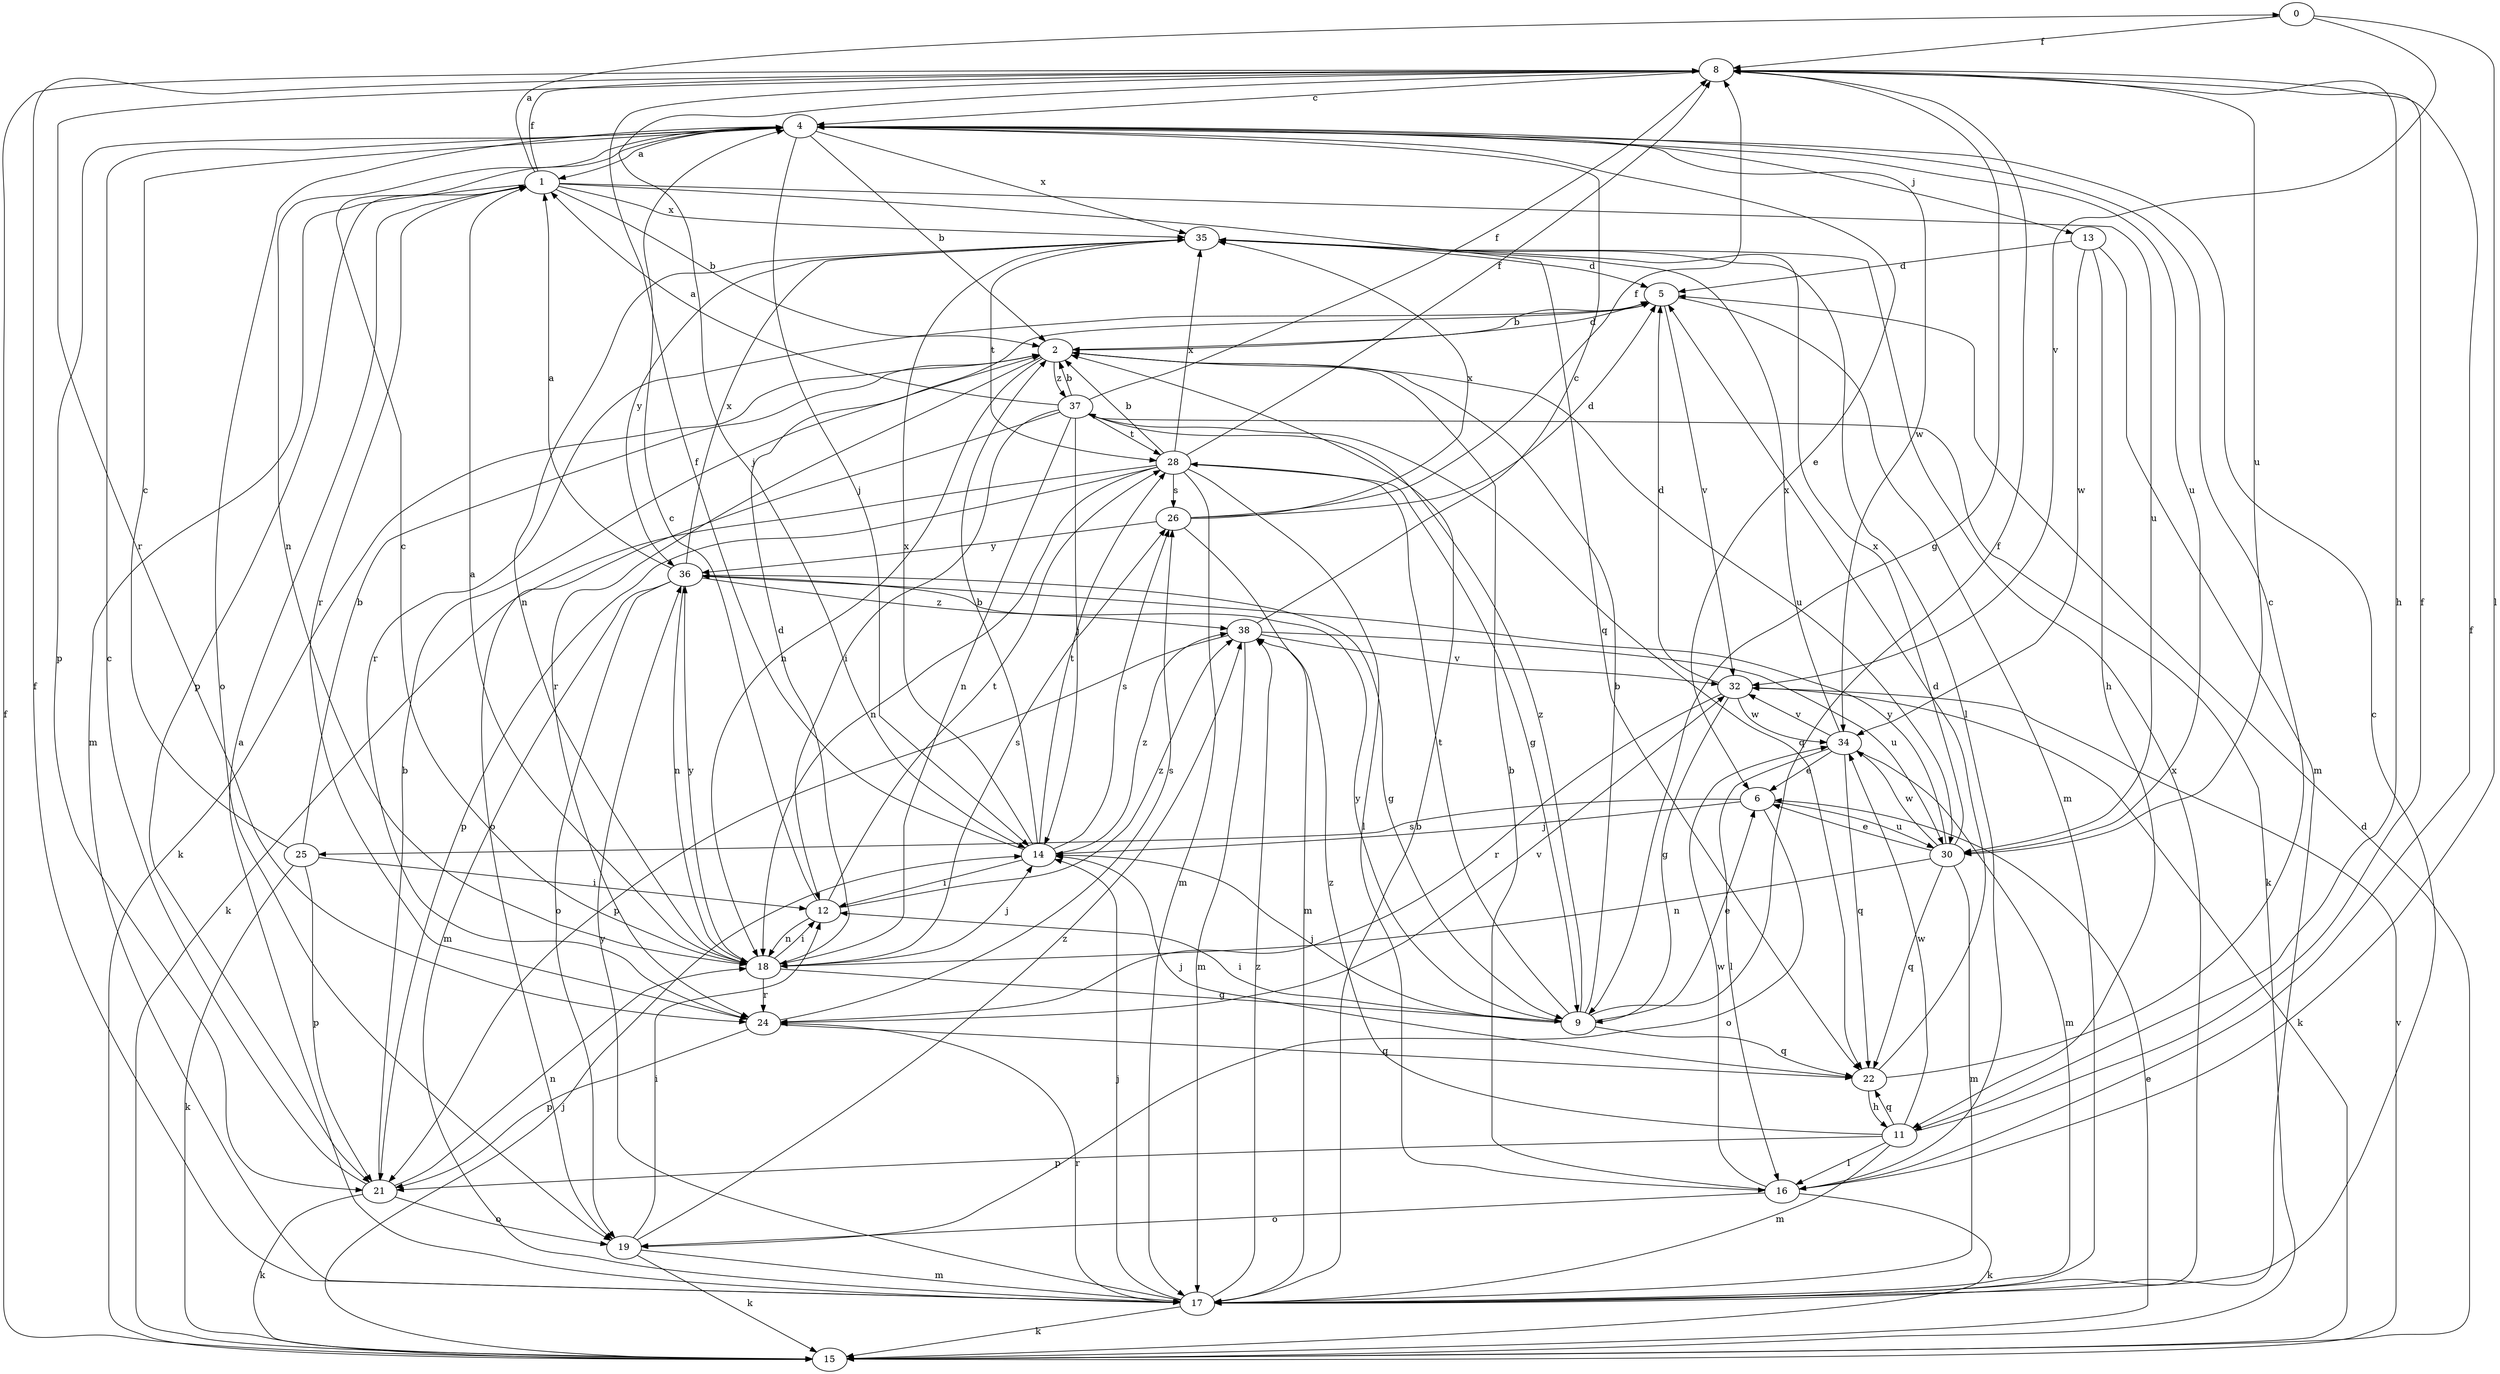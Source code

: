 strict digraph  {
0;
1;
2;
4;
5;
6;
8;
9;
11;
12;
13;
14;
15;
16;
17;
18;
19;
21;
22;
24;
25;
26;
28;
30;
32;
34;
35;
36;
37;
38;
0 -> 8  [label=f];
0 -> 16  [label=l];
0 -> 32  [label=v];
1 -> 0  [label=a];
1 -> 2  [label=b];
1 -> 8  [label=f];
1 -> 17  [label=m];
1 -> 21  [label=p];
1 -> 22  [label=q];
1 -> 24  [label=r];
1 -> 30  [label=u];
1 -> 35  [label=x];
2 -> 5  [label=d];
2 -> 15  [label=k];
2 -> 18  [label=n];
2 -> 24  [label=r];
2 -> 30  [label=u];
2 -> 37  [label=z];
4 -> 1  [label=a];
4 -> 2  [label=b];
4 -> 6  [label=e];
4 -> 13  [label=j];
4 -> 14  [label=j];
4 -> 18  [label=n];
4 -> 19  [label=o];
4 -> 21  [label=p];
4 -> 30  [label=u];
4 -> 34  [label=w];
4 -> 35  [label=x];
5 -> 2  [label=b];
5 -> 17  [label=m];
5 -> 24  [label=r];
5 -> 32  [label=v];
6 -> 14  [label=j];
6 -> 19  [label=o];
6 -> 25  [label=s];
6 -> 30  [label=u];
8 -> 4  [label=c];
8 -> 9  [label=g];
8 -> 11  [label=h];
8 -> 14  [label=j];
8 -> 24  [label=r];
8 -> 30  [label=u];
9 -> 2  [label=b];
9 -> 6  [label=e];
9 -> 8  [label=f];
9 -> 12  [label=i];
9 -> 14  [label=j];
9 -> 22  [label=q];
9 -> 28  [label=t];
9 -> 36  [label=y];
9 -> 37  [label=z];
11 -> 8  [label=f];
11 -> 16  [label=l];
11 -> 17  [label=m];
11 -> 21  [label=p];
11 -> 22  [label=q];
11 -> 34  [label=w];
11 -> 38  [label=z];
12 -> 4  [label=c];
12 -> 18  [label=n];
12 -> 28  [label=t];
12 -> 38  [label=z];
13 -> 5  [label=d];
13 -> 11  [label=h];
13 -> 17  [label=m];
13 -> 34  [label=w];
14 -> 2  [label=b];
14 -> 8  [label=f];
14 -> 12  [label=i];
14 -> 26  [label=s];
14 -> 28  [label=t];
14 -> 35  [label=x];
14 -> 38  [label=z];
15 -> 5  [label=d];
15 -> 6  [label=e];
15 -> 8  [label=f];
15 -> 14  [label=j];
15 -> 32  [label=v];
16 -> 2  [label=b];
16 -> 8  [label=f];
16 -> 15  [label=k];
16 -> 19  [label=o];
16 -> 34  [label=w];
17 -> 1  [label=a];
17 -> 2  [label=b];
17 -> 4  [label=c];
17 -> 8  [label=f];
17 -> 14  [label=j];
17 -> 15  [label=k];
17 -> 24  [label=r];
17 -> 35  [label=x];
17 -> 36  [label=y];
17 -> 38  [label=z];
18 -> 1  [label=a];
18 -> 4  [label=c];
18 -> 5  [label=d];
18 -> 9  [label=g];
18 -> 12  [label=i];
18 -> 14  [label=j];
18 -> 24  [label=r];
18 -> 26  [label=s];
18 -> 36  [label=y];
19 -> 12  [label=i];
19 -> 15  [label=k];
19 -> 17  [label=m];
19 -> 38  [label=z];
21 -> 2  [label=b];
21 -> 4  [label=c];
21 -> 15  [label=k];
21 -> 18  [label=n];
21 -> 19  [label=o];
22 -> 4  [label=c];
22 -> 5  [label=d];
22 -> 11  [label=h];
22 -> 14  [label=j];
24 -> 21  [label=p];
24 -> 22  [label=q];
24 -> 26  [label=s];
24 -> 32  [label=v];
25 -> 2  [label=b];
25 -> 4  [label=c];
25 -> 12  [label=i];
25 -> 15  [label=k];
25 -> 21  [label=p];
26 -> 5  [label=d];
26 -> 8  [label=f];
26 -> 17  [label=m];
26 -> 35  [label=x];
26 -> 36  [label=y];
28 -> 2  [label=b];
28 -> 8  [label=f];
28 -> 9  [label=g];
28 -> 15  [label=k];
28 -> 16  [label=l];
28 -> 17  [label=m];
28 -> 18  [label=n];
28 -> 21  [label=p];
28 -> 26  [label=s];
28 -> 35  [label=x];
30 -> 6  [label=e];
30 -> 17  [label=m];
30 -> 18  [label=n];
30 -> 22  [label=q];
30 -> 34  [label=w];
30 -> 35  [label=x];
30 -> 36  [label=y];
32 -> 5  [label=d];
32 -> 9  [label=g];
32 -> 15  [label=k];
32 -> 24  [label=r];
32 -> 34  [label=w];
34 -> 6  [label=e];
34 -> 16  [label=l];
34 -> 17  [label=m];
34 -> 22  [label=q];
34 -> 32  [label=v];
34 -> 35  [label=x];
35 -> 5  [label=d];
35 -> 16  [label=l];
35 -> 18  [label=n];
35 -> 28  [label=t];
35 -> 36  [label=y];
36 -> 1  [label=a];
36 -> 9  [label=g];
36 -> 17  [label=m];
36 -> 18  [label=n];
36 -> 19  [label=o];
36 -> 35  [label=x];
36 -> 38  [label=z];
37 -> 1  [label=a];
37 -> 2  [label=b];
37 -> 8  [label=f];
37 -> 12  [label=i];
37 -> 14  [label=j];
37 -> 15  [label=k];
37 -> 18  [label=n];
37 -> 19  [label=o];
37 -> 22  [label=q];
37 -> 28  [label=t];
38 -> 4  [label=c];
38 -> 17  [label=m];
38 -> 21  [label=p];
38 -> 30  [label=u];
38 -> 32  [label=v];
}
